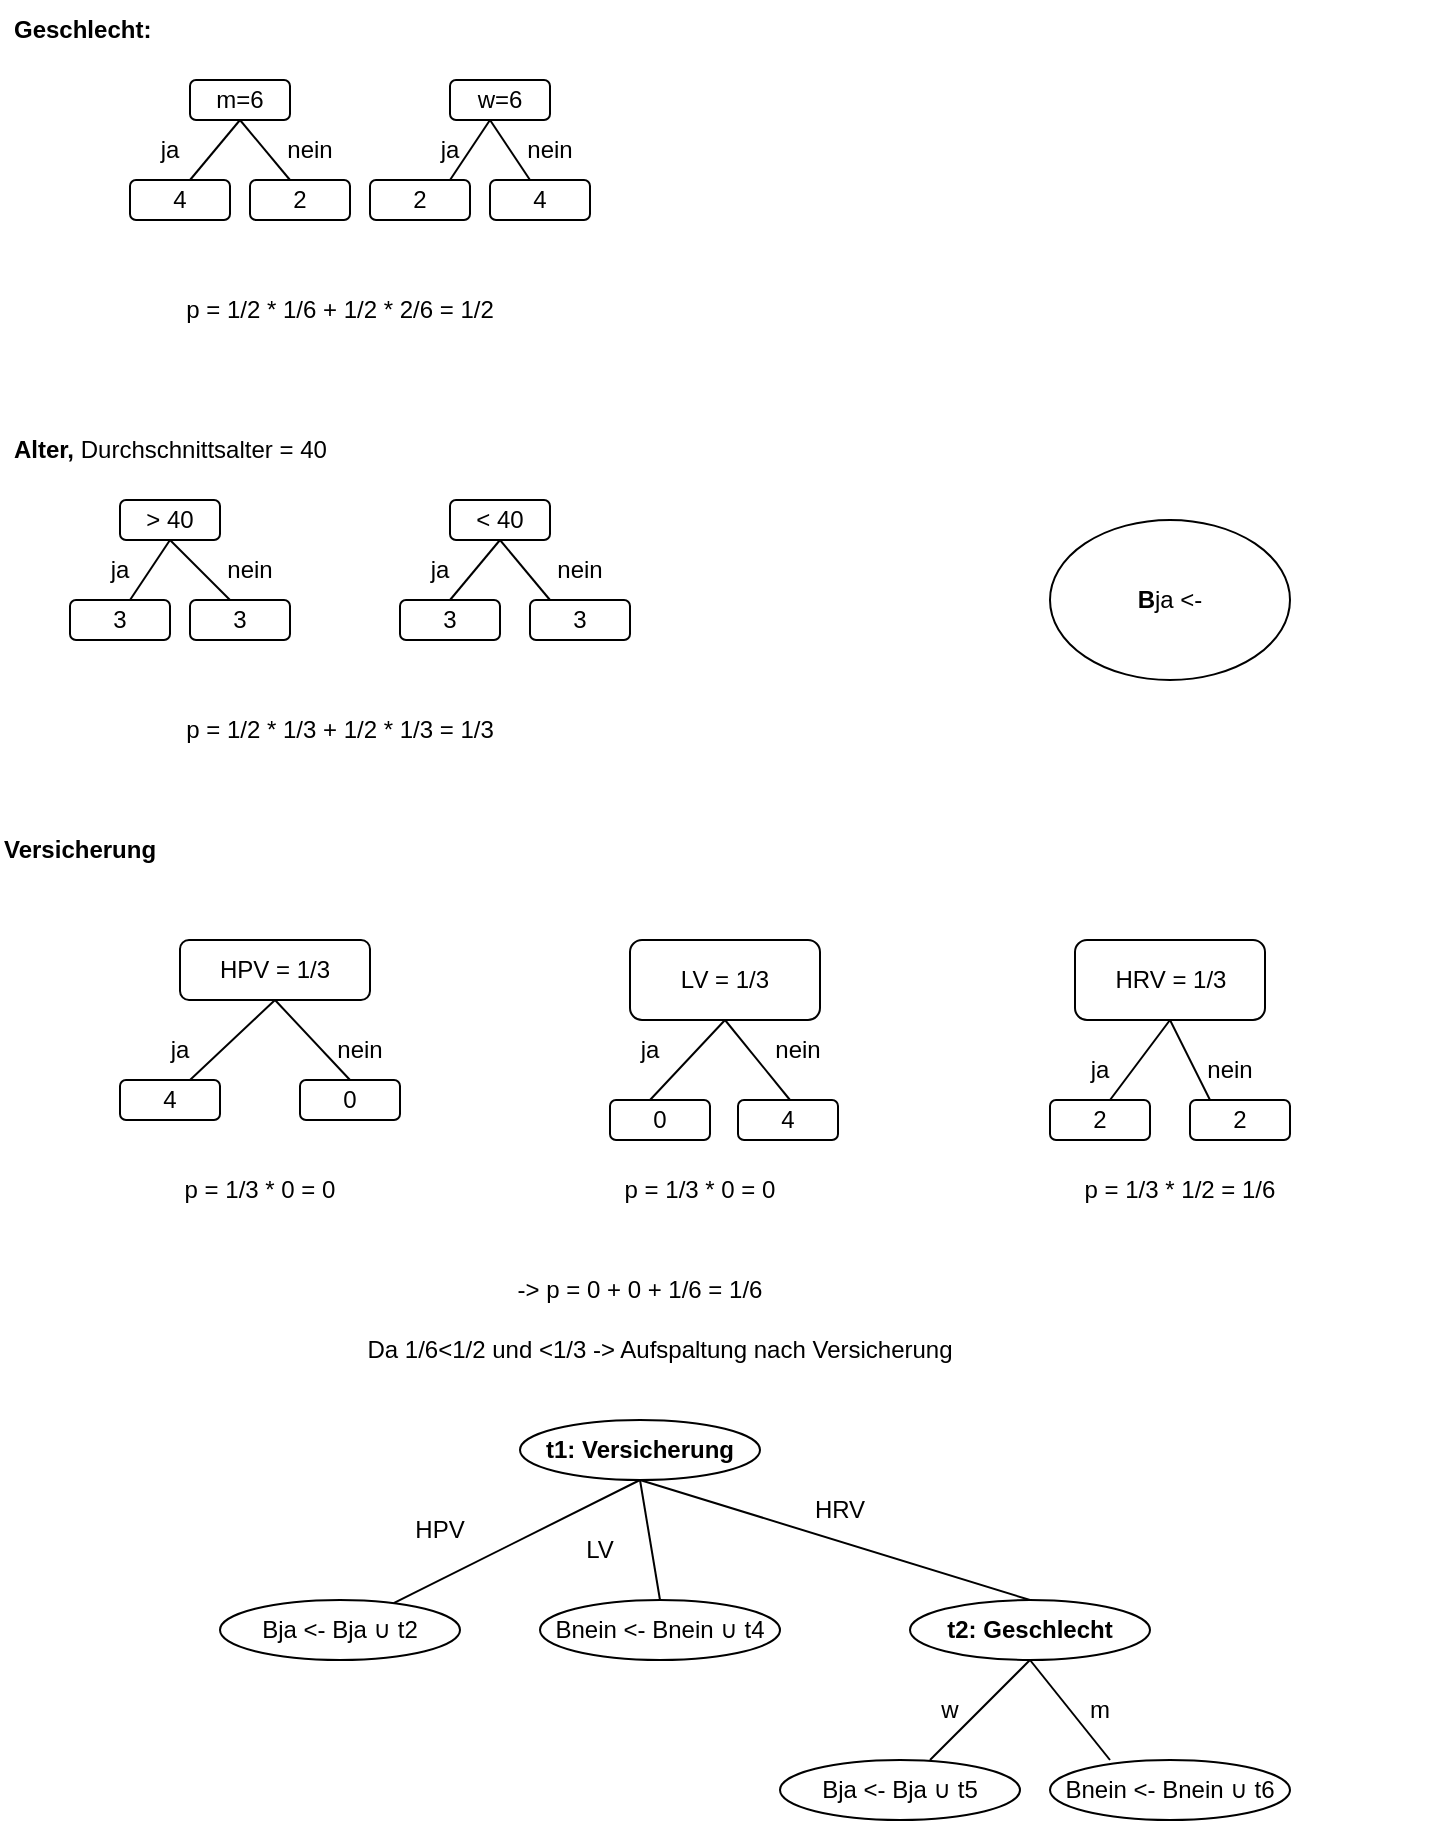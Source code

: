 <mxfile version="18.1.1" type="github"><diagram id="loSZhB1CYFrNKAuAdwPy" name="Page-1"><mxGraphModel dx="1422" dy="701" grid="1" gridSize="10" guides="1" tooltips="1" connect="1" arrows="1" fold="1" page="1" pageScale="1" pageWidth="827" pageHeight="1169" math="0" shadow="0"><root><mxCell id="0"/><mxCell id="1" parent="0"/><mxCell id="UZbo-_oVofC3f3fYs9Er-1" value="&lt;div align=&quot;left&quot;&gt;&lt;b&gt;Geschlecht:&lt;/b&gt;&lt;/div&gt;" style="text;html=1;strokeColor=none;fillColor=none;align=left;verticalAlign=middle;whiteSpace=wrap;rounded=0;" vertex="1" parent="1"><mxGeometry x="50" y="60" width="300" height="30" as="geometry"/></mxCell><mxCell id="UZbo-_oVofC3f3fYs9Er-2" value="m=6" style="rounded=1;whiteSpace=wrap;html=1;" vertex="1" parent="1"><mxGeometry x="140" y="100" width="50" height="20" as="geometry"/></mxCell><mxCell id="UZbo-_oVofC3f3fYs9Er-3" value="w=6" style="rounded=1;whiteSpace=wrap;html=1;" vertex="1" parent="1"><mxGeometry x="270" y="100" width="50" height="20" as="geometry"/></mxCell><mxCell id="UZbo-_oVofC3f3fYs9Er-5" value="" style="endArrow=none;html=1;rounded=0;entryX=0.5;entryY=1;entryDx=0;entryDy=0;" edge="1" parent="1" target="UZbo-_oVofC3f3fYs9Er-2"><mxGeometry width="50" height="50" relative="1" as="geometry"><mxPoint x="190" y="150" as="sourcePoint"/><mxPoint x="440" y="360" as="targetPoint"/></mxGeometry></mxCell><mxCell id="UZbo-_oVofC3f3fYs9Er-6" value="" style="endArrow=none;html=1;rounded=0;entryX=0.5;entryY=1;entryDx=0;entryDy=0;" edge="1" parent="1" target="UZbo-_oVofC3f3fYs9Er-2"><mxGeometry width="50" height="50" relative="1" as="geometry"><mxPoint x="140" y="150" as="sourcePoint"/><mxPoint x="175" y="130" as="targetPoint"/></mxGeometry></mxCell><mxCell id="UZbo-_oVofC3f3fYs9Er-7" value="" style="endArrow=none;html=1;rounded=0;" edge="1" parent="1"><mxGeometry width="50" height="50" relative="1" as="geometry"><mxPoint x="310" y="150" as="sourcePoint"/><mxPoint x="290" y="120" as="targetPoint"/></mxGeometry></mxCell><mxCell id="UZbo-_oVofC3f3fYs9Er-8" value="" style="endArrow=none;html=1;rounded=0;" edge="1" parent="1"><mxGeometry width="50" height="50" relative="1" as="geometry"><mxPoint x="270" y="150" as="sourcePoint"/><mxPoint x="290" y="120" as="targetPoint"/></mxGeometry></mxCell><mxCell id="UZbo-_oVofC3f3fYs9Er-9" value="&lt;b&gt;B&lt;/b&gt;ja &amp;lt;-" style="ellipse;whiteSpace=wrap;html=1;" vertex="1" parent="1"><mxGeometry x="570" y="320" width="120" height="80" as="geometry"/></mxCell><mxCell id="UZbo-_oVofC3f3fYs9Er-10" value="ja" style="text;html=1;strokeColor=none;fillColor=none;align=center;verticalAlign=middle;whiteSpace=wrap;rounded=0;" vertex="1" parent="1"><mxGeometry x="100" y="120" width="60" height="30" as="geometry"/></mxCell><mxCell id="UZbo-_oVofC3f3fYs9Er-11" value="ja" style="text;html=1;strokeColor=none;fillColor=none;align=center;verticalAlign=middle;whiteSpace=wrap;rounded=0;" vertex="1" parent="1"><mxGeometry x="240" y="120" width="60" height="30" as="geometry"/></mxCell><mxCell id="UZbo-_oVofC3f3fYs9Er-12" value="nein" style="text;html=1;strokeColor=none;fillColor=none;align=center;verticalAlign=middle;whiteSpace=wrap;rounded=0;" vertex="1" parent="1"><mxGeometry x="170" y="120" width="60" height="30" as="geometry"/></mxCell><mxCell id="UZbo-_oVofC3f3fYs9Er-13" value="nein" style="text;html=1;strokeColor=none;fillColor=none;align=center;verticalAlign=middle;whiteSpace=wrap;rounded=0;" vertex="1" parent="1"><mxGeometry x="290" y="120" width="60" height="30" as="geometry"/></mxCell><mxCell id="UZbo-_oVofC3f3fYs9Er-15" value="4" style="rounded=1;whiteSpace=wrap;html=1;" vertex="1" parent="1"><mxGeometry x="110" y="150" width="50" height="20" as="geometry"/></mxCell><mxCell id="UZbo-_oVofC3f3fYs9Er-16" value="4" style="rounded=1;whiteSpace=wrap;html=1;" vertex="1" parent="1"><mxGeometry x="290" y="150" width="50" height="20" as="geometry"/></mxCell><mxCell id="UZbo-_oVofC3f3fYs9Er-17" value="&lt;div&gt;2&lt;/div&gt;" style="rounded=1;whiteSpace=wrap;html=1;" vertex="1" parent="1"><mxGeometry x="230" y="150" width="50" height="20" as="geometry"/></mxCell><mxCell id="UZbo-_oVofC3f3fYs9Er-19" value="&lt;div&gt;2&lt;/div&gt;" style="rounded=1;whiteSpace=wrap;html=1;" vertex="1" parent="1"><mxGeometry x="170" y="150" width="50" height="20" as="geometry"/></mxCell><mxCell id="UZbo-_oVofC3f3fYs9Er-21" value="p = 1/2 * 1/6 + 1/2 * 2/6 = 1/2" style="text;html=1;strokeColor=none;fillColor=none;align=center;verticalAlign=middle;whiteSpace=wrap;rounded=0;" vertex="1" parent="1"><mxGeometry x="90" y="200" width="250" height="30" as="geometry"/></mxCell><mxCell id="UZbo-_oVofC3f3fYs9Er-22" value="&lt;div align=&quot;left&quot;&gt;&lt;b&gt;Alter, &lt;/b&gt;Durchschnittsalter = 40&lt;/div&gt;" style="text;html=1;strokeColor=none;fillColor=none;align=left;verticalAlign=middle;whiteSpace=wrap;rounded=0;" vertex="1" parent="1"><mxGeometry x="50" y="270" width="300" height="30" as="geometry"/></mxCell><mxCell id="UZbo-_oVofC3f3fYs9Er-23" value="&amp;gt; 40" style="rounded=1;whiteSpace=wrap;html=1;" vertex="1" parent="1"><mxGeometry x="105" y="310" width="50" height="20" as="geometry"/></mxCell><mxCell id="UZbo-_oVofC3f3fYs9Er-24" value="&amp;lt; 40" style="rounded=1;whiteSpace=wrap;html=1;" vertex="1" parent="1"><mxGeometry x="270" y="310" width="50" height="20" as="geometry"/></mxCell><mxCell id="UZbo-_oVofC3f3fYs9Er-26" value="" style="endArrow=none;html=1;rounded=0;entryX=0.5;entryY=1;entryDx=0;entryDy=0;" edge="1" parent="1" target="UZbo-_oVofC3f3fYs9Er-23"><mxGeometry width="50" height="50" relative="1" as="geometry"><mxPoint x="160" y="360" as="sourcePoint"/><mxPoint x="440" y="420" as="targetPoint"/></mxGeometry></mxCell><mxCell id="UZbo-_oVofC3f3fYs9Er-27" value="" style="endArrow=none;html=1;rounded=0;entryX=0.5;entryY=1;entryDx=0;entryDy=0;" edge="1" parent="1" target="UZbo-_oVofC3f3fYs9Er-23"><mxGeometry width="50" height="50" relative="1" as="geometry"><mxPoint x="110" y="360" as="sourcePoint"/><mxPoint x="140" y="340" as="targetPoint"/></mxGeometry></mxCell><mxCell id="UZbo-_oVofC3f3fYs9Er-28" value="" style="endArrow=none;html=1;rounded=0;entryX=0.5;entryY=1;entryDx=0;entryDy=0;" edge="1" parent="1" target="UZbo-_oVofC3f3fYs9Er-24"><mxGeometry width="50" height="50" relative="1" as="geometry"><mxPoint x="270" y="360" as="sourcePoint"/><mxPoint x="140" y="340" as="targetPoint"/></mxGeometry></mxCell><mxCell id="UZbo-_oVofC3f3fYs9Er-29" value="" style="endArrow=none;html=1;rounded=0;entryX=0.5;entryY=1;entryDx=0;entryDy=0;" edge="1" parent="1" target="UZbo-_oVofC3f3fYs9Er-24"><mxGeometry width="50" height="50" relative="1" as="geometry"><mxPoint x="320" y="360" as="sourcePoint"/><mxPoint x="305" y="340" as="targetPoint"/></mxGeometry></mxCell><mxCell id="UZbo-_oVofC3f3fYs9Er-30" value="3" style="rounded=1;whiteSpace=wrap;html=1;" vertex="1" parent="1"><mxGeometry x="80" y="360" width="50" height="20" as="geometry"/></mxCell><mxCell id="UZbo-_oVofC3f3fYs9Er-31" value="3" style="rounded=1;whiteSpace=wrap;html=1;" vertex="1" parent="1"><mxGeometry x="140" y="360" width="50" height="20" as="geometry"/></mxCell><mxCell id="UZbo-_oVofC3f3fYs9Er-32" value="3" style="rounded=1;whiteSpace=wrap;html=1;" vertex="1" parent="1"><mxGeometry x="245" y="360" width="50" height="20" as="geometry"/></mxCell><mxCell id="UZbo-_oVofC3f3fYs9Er-33" value="3" style="rounded=1;whiteSpace=wrap;html=1;" vertex="1" parent="1"><mxGeometry x="310" y="360" width="50" height="20" as="geometry"/></mxCell><mxCell id="UZbo-_oVofC3f3fYs9Er-34" value="nein" style="text;html=1;strokeColor=none;fillColor=none;align=center;verticalAlign=middle;whiteSpace=wrap;rounded=0;" vertex="1" parent="1"><mxGeometry x="305" y="330" width="60" height="30" as="geometry"/></mxCell><mxCell id="UZbo-_oVofC3f3fYs9Er-35" value="nein" style="text;html=1;strokeColor=none;fillColor=none;align=center;verticalAlign=middle;whiteSpace=wrap;rounded=0;" vertex="1" parent="1"><mxGeometry x="140" y="330" width="60" height="30" as="geometry"/></mxCell><mxCell id="UZbo-_oVofC3f3fYs9Er-36" value="ja" style="text;html=1;strokeColor=none;fillColor=none;align=center;verticalAlign=middle;whiteSpace=wrap;rounded=0;" vertex="1" parent="1"><mxGeometry x="75" y="330" width="60" height="30" as="geometry"/></mxCell><mxCell id="UZbo-_oVofC3f3fYs9Er-37" value="ja" style="text;html=1;strokeColor=none;fillColor=none;align=center;verticalAlign=middle;whiteSpace=wrap;rounded=0;" vertex="1" parent="1"><mxGeometry x="235" y="330" width="60" height="30" as="geometry"/></mxCell><mxCell id="UZbo-_oVofC3f3fYs9Er-39" value="p = 1/2 * 1/3 + 1/2 * 1/3 = 1/3" style="text;html=1;strokeColor=none;fillColor=none;align=center;verticalAlign=middle;whiteSpace=wrap;rounded=0;" vertex="1" parent="1"><mxGeometry x="90" y="410" width="250" height="30" as="geometry"/></mxCell><mxCell id="UZbo-_oVofC3f3fYs9Er-40" value="&lt;b&gt;Versicherung&lt;br&gt;&lt;/b&gt;" style="text;html=1;strokeColor=none;fillColor=none;align=left;verticalAlign=middle;whiteSpace=wrap;rounded=0;" vertex="1" parent="1"><mxGeometry x="45" y="470" width="300" height="30" as="geometry"/></mxCell><mxCell id="UZbo-_oVofC3f3fYs9Er-45" value="&lt;div&gt;HPV = 1/3&lt;/div&gt;" style="rounded=1;whiteSpace=wrap;html=1;" vertex="1" parent="1"><mxGeometry x="135" y="530" width="95" height="30" as="geometry"/></mxCell><mxCell id="UZbo-_oVofC3f3fYs9Er-49" value="&lt;div&gt;LV = 1/3&lt;/div&gt;" style="rounded=1;whiteSpace=wrap;html=1;" vertex="1" parent="1"><mxGeometry x="360" y="530" width="95" height="40" as="geometry"/></mxCell><mxCell id="UZbo-_oVofC3f3fYs9Er-50" value="&lt;div&gt;HRV = 1/3&lt;/div&gt;" style="rounded=1;whiteSpace=wrap;html=1;" vertex="1" parent="1"><mxGeometry x="582.5" y="530" width="95" height="40" as="geometry"/></mxCell><mxCell id="UZbo-_oVofC3f3fYs9Er-52" value="4" style="rounded=1;whiteSpace=wrap;html=1;" vertex="1" parent="1"><mxGeometry x="105" y="600" width="50" height="20" as="geometry"/></mxCell><mxCell id="UZbo-_oVofC3f3fYs9Er-53" value="0" style="rounded=1;whiteSpace=wrap;html=1;" vertex="1" parent="1"><mxGeometry x="195" y="600" width="50" height="20" as="geometry"/></mxCell><mxCell id="UZbo-_oVofC3f3fYs9Er-54" value="" style="endArrow=none;html=1;rounded=0;entryX=0.5;entryY=1;entryDx=0;entryDy=0;" edge="1" parent="1" target="UZbo-_oVofC3f3fYs9Er-45"><mxGeometry width="50" height="50" relative="1" as="geometry"><mxPoint x="140" y="600" as="sourcePoint"/><mxPoint x="440" y="540" as="targetPoint"/></mxGeometry></mxCell><mxCell id="UZbo-_oVofC3f3fYs9Er-55" value="" style="endArrow=none;html=1;rounded=0;entryX=0.5;entryY=1;entryDx=0;entryDy=0;exitX=0.5;exitY=0;exitDx=0;exitDy=0;" edge="1" parent="1" source="UZbo-_oVofC3f3fYs9Er-53" target="UZbo-_oVofC3f3fYs9Er-45"><mxGeometry width="50" height="50" relative="1" as="geometry"><mxPoint x="150" y="610" as="sourcePoint"/><mxPoint x="192.5" y="570" as="targetPoint"/></mxGeometry></mxCell><mxCell id="UZbo-_oVofC3f3fYs9Er-56" value="ja" style="text;html=1;strokeColor=none;fillColor=none;align=center;verticalAlign=middle;whiteSpace=wrap;rounded=0;" vertex="1" parent="1"><mxGeometry x="105" y="570" width="60" height="30" as="geometry"/></mxCell><mxCell id="UZbo-_oVofC3f3fYs9Er-57" value="nein" style="text;html=1;strokeColor=none;fillColor=none;align=center;verticalAlign=middle;whiteSpace=wrap;rounded=0;" vertex="1" parent="1"><mxGeometry x="195" y="570" width="60" height="30" as="geometry"/></mxCell><mxCell id="UZbo-_oVofC3f3fYs9Er-58" value="" style="endArrow=none;html=1;rounded=0;entryX=0.5;entryY=1;entryDx=0;entryDy=0;" edge="1" parent="1" target="UZbo-_oVofC3f3fYs9Er-49"><mxGeometry width="50" height="50" relative="1" as="geometry"><mxPoint x="370" y="610" as="sourcePoint"/><mxPoint x="440" y="660" as="targetPoint"/></mxGeometry></mxCell><mxCell id="UZbo-_oVofC3f3fYs9Er-59" value="" style="endArrow=none;html=1;rounded=0;entryX=0.5;entryY=1;entryDx=0;entryDy=0;" edge="1" parent="1" target="UZbo-_oVofC3f3fYs9Er-49"><mxGeometry width="50" height="50" relative="1" as="geometry"><mxPoint x="440" y="610" as="sourcePoint"/><mxPoint x="417.5" y="580" as="targetPoint"/></mxGeometry></mxCell><mxCell id="UZbo-_oVofC3f3fYs9Er-60" value="" style="endArrow=none;html=1;rounded=0;entryX=0.5;entryY=1;entryDx=0;entryDy=0;" edge="1" parent="1" target="UZbo-_oVofC3f3fYs9Er-50"><mxGeometry width="50" height="50" relative="1" as="geometry"><mxPoint x="600" y="610" as="sourcePoint"/><mxPoint x="417.5" y="580" as="targetPoint"/></mxGeometry></mxCell><mxCell id="UZbo-_oVofC3f3fYs9Er-61" value="" style="endArrow=none;html=1;rounded=0;entryX=0.5;entryY=1;entryDx=0;entryDy=0;" edge="1" parent="1" target="UZbo-_oVofC3f3fYs9Er-50"><mxGeometry width="50" height="50" relative="1" as="geometry"><mxPoint x="650" y="610" as="sourcePoint"/><mxPoint x="640" y="580" as="targetPoint"/></mxGeometry></mxCell><mxCell id="UZbo-_oVofC3f3fYs9Er-62" value="0" style="rounded=1;whiteSpace=wrap;html=1;" vertex="1" parent="1"><mxGeometry x="350" y="610" width="50" height="20" as="geometry"/></mxCell><mxCell id="UZbo-_oVofC3f3fYs9Er-64" value="4" style="rounded=1;whiteSpace=wrap;html=1;" vertex="1" parent="1"><mxGeometry x="414" y="610" width="50" height="20" as="geometry"/></mxCell><mxCell id="UZbo-_oVofC3f3fYs9Er-66" value="2" style="rounded=1;whiteSpace=wrap;html=1;" vertex="1" parent="1"><mxGeometry x="570" y="610" width="50" height="20" as="geometry"/></mxCell><mxCell id="UZbo-_oVofC3f3fYs9Er-68" value="2" style="rounded=1;whiteSpace=wrap;html=1;" vertex="1" parent="1"><mxGeometry x="640" y="610" width="50" height="20" as="geometry"/></mxCell><mxCell id="UZbo-_oVofC3f3fYs9Er-69" value="ja" style="text;html=1;strokeColor=none;fillColor=none;align=center;verticalAlign=middle;whiteSpace=wrap;rounded=0;" vertex="1" parent="1"><mxGeometry x="340" y="570" width="60" height="30" as="geometry"/></mxCell><mxCell id="UZbo-_oVofC3f3fYs9Er-70" value="ja" style="text;html=1;strokeColor=none;fillColor=none;align=center;verticalAlign=middle;whiteSpace=wrap;rounded=0;" vertex="1" parent="1"><mxGeometry x="565" y="580" width="60" height="30" as="geometry"/></mxCell><mxCell id="UZbo-_oVofC3f3fYs9Er-71" value="nein" style="text;html=1;strokeColor=none;fillColor=none;align=center;verticalAlign=middle;whiteSpace=wrap;rounded=0;" vertex="1" parent="1"><mxGeometry x="414" y="570" width="60" height="30" as="geometry"/></mxCell><mxCell id="UZbo-_oVofC3f3fYs9Er-72" value="nein" style="text;html=1;strokeColor=none;fillColor=none;align=center;verticalAlign=middle;whiteSpace=wrap;rounded=0;" vertex="1" parent="1"><mxGeometry x="630" y="580" width="60" height="30" as="geometry"/></mxCell><mxCell id="UZbo-_oVofC3f3fYs9Er-73" value="p = 1/3 * 0 = 0" style="text;html=1;strokeColor=none;fillColor=none;align=center;verticalAlign=middle;whiteSpace=wrap;rounded=0;" vertex="1" parent="1"><mxGeometry x="50" y="640" width="250" height="30" as="geometry"/></mxCell><mxCell id="UZbo-_oVofC3f3fYs9Er-74" value="p = 1/3 * 0 = 0" style="text;html=1;strokeColor=none;fillColor=none;align=center;verticalAlign=middle;whiteSpace=wrap;rounded=0;" vertex="1" parent="1"><mxGeometry x="270" y="640" width="250" height="30" as="geometry"/></mxCell><mxCell id="UZbo-_oVofC3f3fYs9Er-75" value="p = 1/3 * 1/2 = 1/6" style="text;html=1;strokeColor=none;fillColor=none;align=center;verticalAlign=middle;whiteSpace=wrap;rounded=0;" vertex="1" parent="1"><mxGeometry x="510" y="640" width="250" height="30" as="geometry"/></mxCell><mxCell id="UZbo-_oVofC3f3fYs9Er-76" value="-&amp;gt; p = 0 + 0 + 1/6 = 1/6" style="text;html=1;strokeColor=none;fillColor=none;align=center;verticalAlign=middle;whiteSpace=wrap;rounded=0;" vertex="1" parent="1"><mxGeometry x="240" y="690" width="250" height="30" as="geometry"/></mxCell><mxCell id="UZbo-_oVofC3f3fYs9Er-77" value="&lt;b&gt;t1: Versicherung&lt;br&gt;&lt;/b&gt;" style="ellipse;whiteSpace=wrap;html=1;" vertex="1" parent="1"><mxGeometry x="305" y="770" width="120" height="30" as="geometry"/></mxCell><mxCell id="UZbo-_oVofC3f3fYs9Er-78" value="Bja &amp;lt;- Bja &lt;span class=&quot;td-rot&quot;&gt;∪&lt;/span&gt; t2" style="ellipse;whiteSpace=wrap;html=1;" vertex="1" parent="1"><mxGeometry x="155" y="860" width="120" height="30" as="geometry"/></mxCell><mxCell id="UZbo-_oVofC3f3fYs9Er-79" value="Bnein &amp;lt;- Bnein &lt;span class=&quot;td-rot&quot;&gt;∪&lt;/span&gt; t4" style="ellipse;whiteSpace=wrap;html=1;" vertex="1" parent="1"><mxGeometry x="315" y="860" width="120" height="30" as="geometry"/></mxCell><mxCell id="UZbo-_oVofC3f3fYs9Er-80" value="&lt;b&gt;t2: Geschlecht&lt;/b&gt;" style="ellipse;whiteSpace=wrap;html=1;" vertex="1" parent="1"><mxGeometry x="500" y="860" width="120" height="30" as="geometry"/></mxCell><mxCell id="UZbo-_oVofC3f3fYs9Er-84" value="" style="endArrow=none;html=1;rounded=0;entryX=0.5;entryY=1;entryDx=0;entryDy=0;" edge="1" parent="1" source="UZbo-_oVofC3f3fYs9Er-78" target="UZbo-_oVofC3f3fYs9Er-77"><mxGeometry width="50" height="50" relative="1" as="geometry"><mxPoint x="390" y="920" as="sourcePoint"/><mxPoint x="440" y="870" as="targetPoint"/></mxGeometry></mxCell><mxCell id="UZbo-_oVofC3f3fYs9Er-85" value="" style="endArrow=none;html=1;rounded=0;entryX=0.5;entryY=1;entryDx=0;entryDy=0;exitX=0.5;exitY=0;exitDx=0;exitDy=0;" edge="1" parent="1" source="UZbo-_oVofC3f3fYs9Er-79" target="UZbo-_oVofC3f3fYs9Er-77"><mxGeometry width="50" height="50" relative="1" as="geometry"><mxPoint x="251.833" y="871.584" as="sourcePoint"/><mxPoint x="375" y="810" as="targetPoint"/></mxGeometry></mxCell><mxCell id="UZbo-_oVofC3f3fYs9Er-86" value="" style="endArrow=none;html=1;rounded=0;entryX=0.5;entryY=1;entryDx=0;entryDy=0;exitX=0.5;exitY=0;exitDx=0;exitDy=0;" edge="1" parent="1" source="UZbo-_oVofC3f3fYs9Er-80" target="UZbo-_oVofC3f3fYs9Er-77"><mxGeometry width="50" height="50" relative="1" as="geometry"><mxPoint x="550" y="850" as="sourcePoint"/><mxPoint x="375" y="810" as="targetPoint"/></mxGeometry></mxCell><mxCell id="UZbo-_oVofC3f3fYs9Er-87" value="HPV" style="text;html=1;strokeColor=none;fillColor=none;align=center;verticalAlign=middle;whiteSpace=wrap;rounded=0;" vertex="1" parent="1"><mxGeometry x="235" y="810" width="60" height="30" as="geometry"/></mxCell><mxCell id="UZbo-_oVofC3f3fYs9Er-89" value="LV" style="text;html=1;strokeColor=none;fillColor=none;align=center;verticalAlign=middle;whiteSpace=wrap;rounded=0;" vertex="1" parent="1"><mxGeometry x="315" y="820" width="60" height="30" as="geometry"/></mxCell><mxCell id="UZbo-_oVofC3f3fYs9Er-90" value="HRV" style="text;html=1;strokeColor=none;fillColor=none;align=center;verticalAlign=middle;whiteSpace=wrap;rounded=0;" vertex="1" parent="1"><mxGeometry x="435" y="800" width="60" height="30" as="geometry"/></mxCell><mxCell id="UZbo-_oVofC3f3fYs9Er-91" value="Da 1/6&amp;lt;1/2 und &amp;lt;1/3 -&amp;gt; Aufspaltung nach Versicherung" style="text;html=1;strokeColor=none;fillColor=none;align=center;verticalAlign=middle;whiteSpace=wrap;rounded=0;" vertex="1" parent="1"><mxGeometry x="125" y="720" width="500" height="30" as="geometry"/></mxCell><mxCell id="UZbo-_oVofC3f3fYs9Er-92" value="" style="endArrow=none;html=1;rounded=0;entryX=0.5;entryY=1;entryDx=0;entryDy=0;" edge="1" parent="1" target="UZbo-_oVofC3f3fYs9Er-80"><mxGeometry width="50" height="50" relative="1" as="geometry"><mxPoint x="510" y="940" as="sourcePoint"/><mxPoint x="440" y="960" as="targetPoint"/></mxGeometry></mxCell><mxCell id="UZbo-_oVofC3f3fYs9Er-93" value="" style="endArrow=none;html=1;rounded=0;entryX=0.5;entryY=1;entryDx=0;entryDy=0;" edge="1" parent="1" target="UZbo-_oVofC3f3fYs9Er-80"><mxGeometry width="50" height="50" relative="1" as="geometry"><mxPoint x="600" y="940" as="sourcePoint"/><mxPoint x="570" y="900" as="targetPoint"/></mxGeometry></mxCell><mxCell id="UZbo-_oVofC3f3fYs9Er-94" value="w" style="text;html=1;strokeColor=none;fillColor=none;align=center;verticalAlign=middle;whiteSpace=wrap;rounded=0;" vertex="1" parent="1"><mxGeometry x="490" y="900" width="60" height="30" as="geometry"/></mxCell><mxCell id="UZbo-_oVofC3f3fYs9Er-95" value="m" style="text;html=1;strokeColor=none;fillColor=none;align=center;verticalAlign=middle;whiteSpace=wrap;rounded=0;" vertex="1" parent="1"><mxGeometry x="565" y="900" width="60" height="30" as="geometry"/></mxCell><mxCell id="UZbo-_oVofC3f3fYs9Er-96" value="Bja &amp;lt;- Bja &lt;span class=&quot;td-rot&quot;&gt;∪&lt;/span&gt; t5" style="ellipse;whiteSpace=wrap;html=1;" vertex="1" parent="1"><mxGeometry x="435" y="940" width="120" height="30" as="geometry"/></mxCell><mxCell id="UZbo-_oVofC3f3fYs9Er-97" value="Bnein &amp;lt;- Bnein &lt;span class=&quot;td-rot&quot;&gt;∪&lt;/span&gt; t6" style="ellipse;whiteSpace=wrap;html=1;" vertex="1" parent="1"><mxGeometry x="570" y="940" width="120" height="30" as="geometry"/></mxCell></root></mxGraphModel></diagram></mxfile>